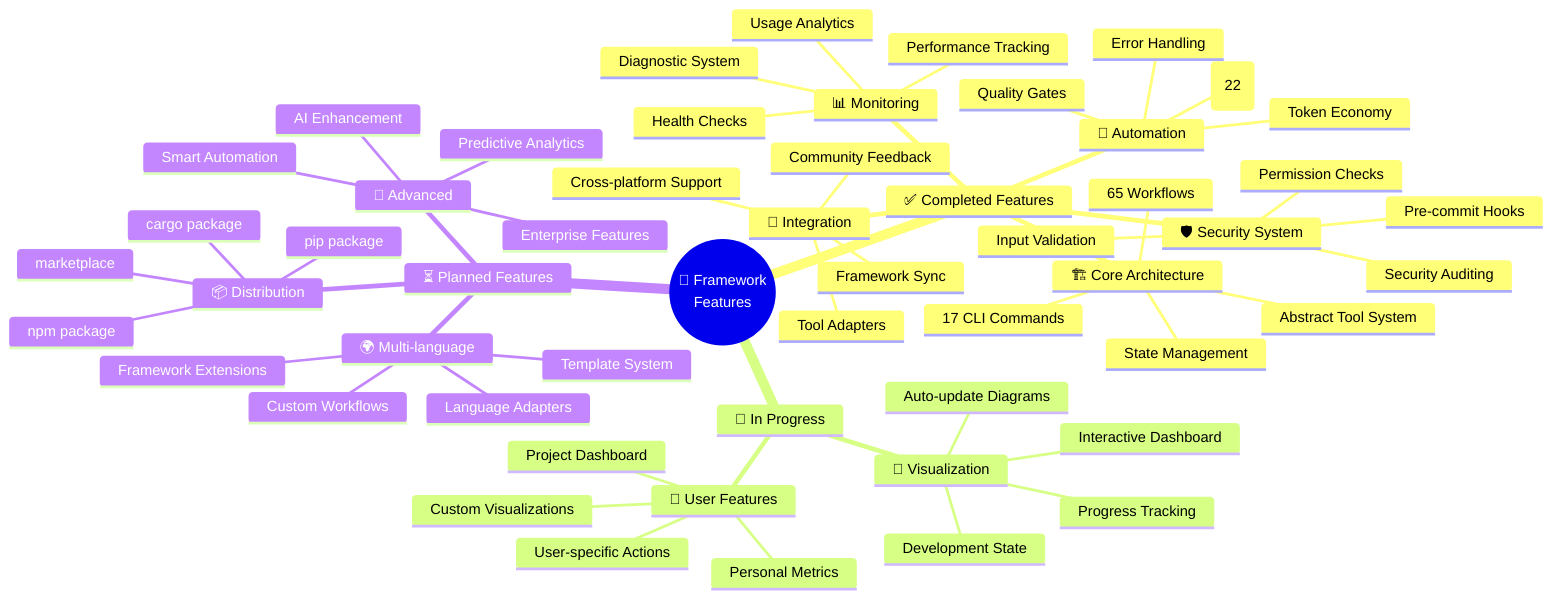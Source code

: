 mindmap
  root((🎯 Framework<br/>Features))
    
    ✅ Completed Features
      🏗️ Core Architecture
        65 Workflows
        17 CLI Commands
        Abstract Tool System
        State Management
      
      🛡️ Security System
        Input Validation
        Permission Checks
        Security Auditing
        Pre-commit Hooks
      
      🤖 Automation
        GitHub Actions (22)
        Token Economy
        Quality Gates
        Error Handling
      
      📊 Monitoring
        Performance Tracking
        Health Checks
        Usage Analytics
        Diagnostic System
      
      🔄 Integration
        Cross-platform Support
        Tool Adapters
        Framework Sync
        Community Feedback
    
    🔄 In Progress
      🎨 Visualization
        Auto-update Diagrams
        Development State
        Progress Tracking
        Interactive Dashboard
      
      👥 User Features
        Project Dashboard
        Personal Metrics
        Custom Visualizations
        User-specific Actions
    
    ⏳ Planned Features
      📦 Distribution
        npm package
        pip package
        cargo package
        marketplace
      
      🌍 Multi-language
        Template System
        Language Adapters
        Framework Extensions
        Custom Workflows
      
      🚀 Advanced
        AI Enhancement
        Smart Automation
        Predictive Analytics
        Enterprise Features
